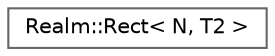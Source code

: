 digraph "Graphical Class Hierarchy"
{
 // LATEX_PDF_SIZE
  bgcolor="transparent";
  edge [fontname=Helvetica,fontsize=10,labelfontname=Helvetica,labelfontsize=10];
  node [fontname=Helvetica,fontsize=10,shape=box,height=0.2,width=0.4];
  rankdir="LR";
  Node0 [id="Node000000",label="Realm::Rect\< N, T2 \>",height=0.2,width=0.4,color="grey40", fillcolor="white", style="filled",URL="$structRealm_1_1Rect.html",tooltip=" "];
}
